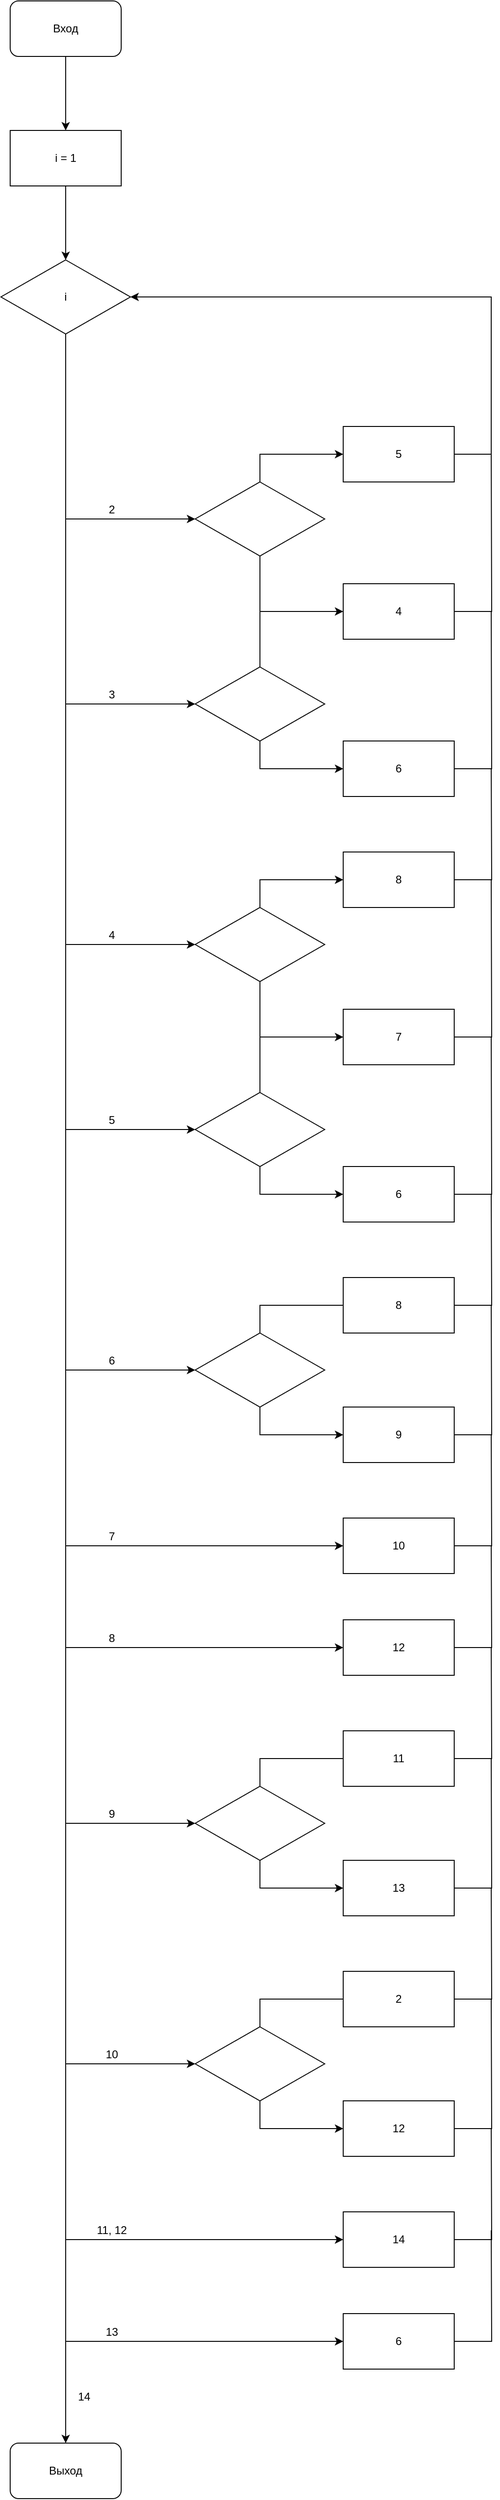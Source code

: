 <mxfile version="12.4.2" type="device" pages="1"><diagram id="IKsdz007_3M3mUyME8Tq" name="Страница 1"><mxGraphModel dx="782" dy="776" grid="1" gridSize="10" guides="1" tooltips="1" connect="1" arrows="1" fold="1" page="0" pageScale="1" pageWidth="827" pageHeight="1169" math="0" shadow="0"><root><mxCell id="0"/><mxCell id="1" parent="0"/><mxCell id="4_eSJeXzZ1_JEW9OCJUI-3" value="" style="edgeStyle=orthogonalEdgeStyle;rounded=0;orthogonalLoop=1;jettySize=auto;html=1;" parent="1" source="4_eSJeXzZ1_JEW9OCJUI-1" edge="1"><mxGeometry relative="1" as="geometry"><mxPoint x="380" y="180" as="targetPoint"/></mxGeometry></mxCell><mxCell id="4_eSJeXzZ1_JEW9OCJUI-1" value="Вход" style="rounded=1;whiteSpace=wrap;html=1;" parent="1" vertex="1"><mxGeometry x="320" y="40" width="120" height="60" as="geometry"/></mxCell><mxCell id="4_eSJeXzZ1_JEW9OCJUI-8" value="" style="edgeStyle=orthogonalEdgeStyle;rounded=0;orthogonalLoop=1;jettySize=auto;html=1;" parent="1" edge="1"><mxGeometry relative="1" as="geometry"><mxPoint x="380" y="240" as="sourcePoint"/><mxPoint x="380" y="320" as="targetPoint"/></mxGeometry></mxCell><mxCell id="NvW-JQJkkbFPQK8zLTPR-2" value="" style="edgeStyle=orthogonalEdgeStyle;rounded=0;orthogonalLoop=1;jettySize=auto;html=1;exitX=0.5;exitY=1;exitDx=0;exitDy=0;" edge="1" parent="1" source="4_eSJeXzZ1_JEW9OCJUI-35"><mxGeometry relative="1" as="geometry"><mxPoint x="380" y="440" as="sourcePoint"/><mxPoint x="520" y="600" as="targetPoint"/><Array as="points"><mxPoint x="380" y="600"/></Array></mxGeometry></mxCell><mxCell id="4_eSJeXzZ1_JEW9OCJUI-35" value="i" style="rhombus;whiteSpace=wrap;html=1;" parent="1" vertex="1"><mxGeometry x="310" y="320" width="140" height="80" as="geometry"/></mxCell><mxCell id="4_eSJeXzZ1_JEW9OCJUI-38" value="i = 1" style="rounded=0;whiteSpace=wrap;html=1;" parent="1" vertex="1"><mxGeometry x="320" y="180" width="120" height="60" as="geometry"/></mxCell><mxCell id="NvW-JQJkkbFPQK8zLTPR-3" value="2" style="text;html=1;strokeColor=none;fillColor=none;align=center;verticalAlign=middle;whiteSpace=wrap;rounded=0;" vertex="1" parent="1"><mxGeometry x="410" y="580" width="40" height="20" as="geometry"/></mxCell><mxCell id="NvW-JQJkkbFPQK8zLTPR-9" value="" style="edgeStyle=orthogonalEdgeStyle;rounded=0;orthogonalLoop=1;jettySize=auto;html=1;entryX=0;entryY=0.5;entryDx=0;entryDy=0;" edge="1" parent="1" source="NvW-JQJkkbFPQK8zLTPR-5" target="NvW-JQJkkbFPQK8zLTPR-10"><mxGeometry relative="1" as="geometry"><mxPoint x="680" y="520" as="targetPoint"/><Array as="points"><mxPoint x="590" y="530"/></Array></mxGeometry></mxCell><mxCell id="NvW-JQJkkbFPQK8zLTPR-13" value="" style="edgeStyle=orthogonalEdgeStyle;rounded=0;orthogonalLoop=1;jettySize=auto;html=1;entryX=0;entryY=0.5;entryDx=0;entryDy=0;" edge="1" parent="1" source="NvW-JQJkkbFPQK8zLTPR-5" target="NvW-JQJkkbFPQK8zLTPR-14"><mxGeometry relative="1" as="geometry"><mxPoint x="590" y="720" as="targetPoint"/><Array as="points"><mxPoint x="590" y="700"/></Array></mxGeometry></mxCell><mxCell id="NvW-JQJkkbFPQK8zLTPR-5" value="" style="rhombus;whiteSpace=wrap;html=1;" vertex="1" parent="1"><mxGeometry x="520" y="560" width="140" height="80" as="geometry"/></mxCell><mxCell id="NvW-JQJkkbFPQK8zLTPR-11" style="edgeStyle=orthogonalEdgeStyle;rounded=0;orthogonalLoop=1;jettySize=auto;html=1;entryX=1;entryY=0.5;entryDx=0;entryDy=0;" edge="1" parent="1" source="NvW-JQJkkbFPQK8zLTPR-10" target="4_eSJeXzZ1_JEW9OCJUI-35"><mxGeometry relative="1" as="geometry"><mxPoint x="740" y="350" as="targetPoint"/><Array as="points"><mxPoint x="840" y="530"/><mxPoint x="840" y="360"/></Array></mxGeometry></mxCell><mxCell id="NvW-JQJkkbFPQK8zLTPR-10" value="5" style="rounded=0;whiteSpace=wrap;html=1;" vertex="1" parent="1"><mxGeometry x="680" y="500" width="120" height="60" as="geometry"/></mxCell><mxCell id="NvW-JQJkkbFPQK8zLTPR-17" style="edgeStyle=orthogonalEdgeStyle;rounded=0;orthogonalLoop=1;jettySize=auto;html=1;endArrow=none;endFill=0;" edge="1" parent="1" source="NvW-JQJkkbFPQK8zLTPR-14"><mxGeometry relative="1" as="geometry"><mxPoint x="840" y="530" as="targetPoint"/></mxGeometry></mxCell><mxCell id="NvW-JQJkkbFPQK8zLTPR-14" value="4" style="rounded=0;whiteSpace=wrap;html=1;" vertex="1" parent="1"><mxGeometry x="680" y="670" width="120" height="60" as="geometry"/></mxCell><mxCell id="NvW-JQJkkbFPQK8zLTPR-18" value="" style="edgeStyle=orthogonalEdgeStyle;rounded=0;orthogonalLoop=1;jettySize=auto;html=1;exitX=0.5;exitY=1;exitDx=0;exitDy=0;" edge="1" parent="1"><mxGeometry relative="1" as="geometry"><mxPoint x="380" y="600" as="sourcePoint"/><mxPoint x="520" y="800" as="targetPoint"/><Array as="points"><mxPoint x="380" y="800"/></Array></mxGeometry></mxCell><mxCell id="NvW-JQJkkbFPQK8zLTPR-21" style="edgeStyle=orthogonalEdgeStyle;rounded=0;orthogonalLoop=1;jettySize=auto;html=1;entryX=0;entryY=0.5;entryDx=0;entryDy=0;endArrow=none;endFill=0;" edge="1" parent="1" source="NvW-JQJkkbFPQK8zLTPR-19" target="NvW-JQJkkbFPQK8zLTPR-14"><mxGeometry relative="1" as="geometry"><Array as="points"><mxPoint x="590" y="700"/></Array></mxGeometry></mxCell><mxCell id="NvW-JQJkkbFPQK8zLTPR-23" style="edgeStyle=orthogonalEdgeStyle;rounded=0;orthogonalLoop=1;jettySize=auto;html=1;entryX=0;entryY=0.5;entryDx=0;entryDy=0;endArrow=classic;endFill=1;" edge="1" parent="1" source="NvW-JQJkkbFPQK8zLTPR-19" target="NvW-JQJkkbFPQK8zLTPR-22"><mxGeometry relative="1" as="geometry"><Array as="points"><mxPoint x="590" y="870"/></Array></mxGeometry></mxCell><mxCell id="NvW-JQJkkbFPQK8zLTPR-19" value="" style="rhombus;whiteSpace=wrap;html=1;" vertex="1" parent="1"><mxGeometry x="520" y="760" width="140" height="80" as="geometry"/></mxCell><mxCell id="NvW-JQJkkbFPQK8zLTPR-20" value="3" style="text;html=1;strokeColor=none;fillColor=none;align=center;verticalAlign=middle;whiteSpace=wrap;rounded=0;" vertex="1" parent="1"><mxGeometry x="410" y="780" width="40" height="20" as="geometry"/></mxCell><mxCell id="NvW-JQJkkbFPQK8zLTPR-24" style="edgeStyle=orthogonalEdgeStyle;rounded=0;orthogonalLoop=1;jettySize=auto;html=1;endArrow=none;endFill=0;" edge="1" parent="1" source="NvW-JQJkkbFPQK8zLTPR-22"><mxGeometry relative="1" as="geometry"><mxPoint x="840" y="700" as="targetPoint"/></mxGeometry></mxCell><mxCell id="NvW-JQJkkbFPQK8zLTPR-22" value="6" style="rounded=0;whiteSpace=wrap;html=1;" vertex="1" parent="1"><mxGeometry x="680" y="840" width="120" height="60" as="geometry"/></mxCell><mxCell id="NvW-JQJkkbFPQK8zLTPR-25" value="" style="edgeStyle=orthogonalEdgeStyle;rounded=0;orthogonalLoop=1;jettySize=auto;html=1;" edge="1" parent="1"><mxGeometry relative="1" as="geometry"><mxPoint x="380" y="800" as="sourcePoint"/><mxPoint x="520" y="1060" as="targetPoint"/><Array as="points"><mxPoint x="380" y="1060"/></Array></mxGeometry></mxCell><mxCell id="NvW-JQJkkbFPQK8zLTPR-26" value="4" style="text;html=1;strokeColor=none;fillColor=none;align=center;verticalAlign=middle;whiteSpace=wrap;rounded=0;" vertex="1" parent="1"><mxGeometry x="410" y="1040" width="40" height="20" as="geometry"/></mxCell><mxCell id="NvW-JQJkkbFPQK8zLTPR-31" style="edgeStyle=orthogonalEdgeStyle;rounded=0;orthogonalLoop=1;jettySize=auto;html=1;entryX=0;entryY=0.5;entryDx=0;entryDy=0;endArrow=classic;endFill=1;" edge="1" parent="1" source="NvW-JQJkkbFPQK8zLTPR-27" target="NvW-JQJkkbFPQK8zLTPR-30"><mxGeometry relative="1" as="geometry"><Array as="points"><mxPoint x="590" y="990"/></Array></mxGeometry></mxCell><mxCell id="NvW-JQJkkbFPQK8zLTPR-27" value="" style="rhombus;whiteSpace=wrap;html=1;" vertex="1" parent="1"><mxGeometry x="520" y="1020" width="140" height="80" as="geometry"/></mxCell><mxCell id="NvW-JQJkkbFPQK8zLTPR-33" style="edgeStyle=orthogonalEdgeStyle;rounded=0;orthogonalLoop=1;jettySize=auto;html=1;endArrow=none;endFill=0;" edge="1" parent="1" source="NvW-JQJkkbFPQK8zLTPR-28"><mxGeometry relative="1" as="geometry"><mxPoint x="840" y="990" as="targetPoint"/></mxGeometry></mxCell><mxCell id="NvW-JQJkkbFPQK8zLTPR-28" value="7" style="rounded=0;whiteSpace=wrap;html=1;" vertex="1" parent="1"><mxGeometry x="680" y="1130" width="120" height="60" as="geometry"/></mxCell><mxCell id="NvW-JQJkkbFPQK8zLTPR-29" style="edgeStyle=orthogonalEdgeStyle;rounded=0;orthogonalLoop=1;jettySize=auto;html=1;entryX=0;entryY=0.5;entryDx=0;entryDy=0;endArrow=classic;endFill=1;" edge="1" source="NvW-JQJkkbFPQK8zLTPR-27" target="NvW-JQJkkbFPQK8zLTPR-28" parent="1"><mxGeometry relative="1" as="geometry"><Array as="points"><mxPoint x="590" y="1160"/></Array></mxGeometry></mxCell><mxCell id="NvW-JQJkkbFPQK8zLTPR-32" style="edgeStyle=orthogonalEdgeStyle;rounded=0;orthogonalLoop=1;jettySize=auto;html=1;endArrow=none;endFill=0;" edge="1" parent="1" source="NvW-JQJkkbFPQK8zLTPR-30"><mxGeometry relative="1" as="geometry"><mxPoint x="840" y="870" as="targetPoint"/></mxGeometry></mxCell><mxCell id="NvW-JQJkkbFPQK8zLTPR-30" value="8" style="rounded=0;whiteSpace=wrap;html=1;" vertex="1" parent="1"><mxGeometry x="680" y="960" width="120" height="60" as="geometry"/></mxCell><mxCell id="NvW-JQJkkbFPQK8zLTPR-34" style="edgeStyle=orthogonalEdgeStyle;rounded=0;orthogonalLoop=1;jettySize=auto;html=1;entryX=0;entryY=0.5;entryDx=0;entryDy=0;endArrow=none;endFill=0;" edge="1" source="NvW-JQJkkbFPQK8zLTPR-36" parent="1"><mxGeometry relative="1" as="geometry"><mxPoint x="680" y="1160" as="targetPoint"/><Array as="points"><mxPoint x="590" y="1160"/></Array></mxGeometry></mxCell><mxCell id="NvW-JQJkkbFPQK8zLTPR-35" style="edgeStyle=orthogonalEdgeStyle;rounded=0;orthogonalLoop=1;jettySize=auto;html=1;entryX=0;entryY=0.5;entryDx=0;entryDy=0;endArrow=classic;endFill=1;" edge="1" source="NvW-JQJkkbFPQK8zLTPR-36" target="NvW-JQJkkbFPQK8zLTPR-39" parent="1"><mxGeometry relative="1" as="geometry"><Array as="points"><mxPoint x="590" y="1330"/></Array></mxGeometry></mxCell><mxCell id="NvW-JQJkkbFPQK8zLTPR-36" value="" style="rhombus;whiteSpace=wrap;html=1;" vertex="1" parent="1"><mxGeometry x="520" y="1220" width="140" height="80" as="geometry"/></mxCell><mxCell id="NvW-JQJkkbFPQK8zLTPR-37" value="5" style="text;html=1;strokeColor=none;fillColor=none;align=center;verticalAlign=middle;whiteSpace=wrap;rounded=0;" vertex="1" parent="1"><mxGeometry x="410" y="1240" width="40" height="20" as="geometry"/></mxCell><mxCell id="NvW-JQJkkbFPQK8zLTPR-38" style="edgeStyle=orthogonalEdgeStyle;rounded=0;orthogonalLoop=1;jettySize=auto;html=1;endArrow=none;endFill=0;" edge="1" source="NvW-JQJkkbFPQK8zLTPR-39" parent="1"><mxGeometry relative="1" as="geometry"><mxPoint x="840" y="1160" as="targetPoint"/></mxGeometry></mxCell><mxCell id="NvW-JQJkkbFPQK8zLTPR-39" value="6" style="rounded=0;whiteSpace=wrap;html=1;" vertex="1" parent="1"><mxGeometry x="680" y="1300" width="120" height="60" as="geometry"/></mxCell><mxCell id="NvW-JQJkkbFPQK8zLTPR-40" value="" style="edgeStyle=orthogonalEdgeStyle;rounded=0;orthogonalLoop=1;jettySize=auto;html=1;exitX=0.5;exitY=1;exitDx=0;exitDy=0;" edge="1" parent="1"><mxGeometry relative="1" as="geometry"><mxPoint x="380" y="1060" as="sourcePoint"/><mxPoint x="520" y="1260" as="targetPoint"/><Array as="points"><mxPoint x="380" y="1260"/></Array></mxGeometry></mxCell><mxCell id="NvW-JQJkkbFPQK8zLTPR-41" value="" style="edgeStyle=orthogonalEdgeStyle;rounded=0;orthogonalLoop=1;jettySize=auto;html=1;" edge="1" parent="1"><mxGeometry relative="1" as="geometry"><mxPoint x="380" y="1260" as="sourcePoint"/><mxPoint x="520" y="1520" as="targetPoint"/><Array as="points"><mxPoint x="380" y="1520"/></Array></mxGeometry></mxCell><mxCell id="NvW-JQJkkbFPQK8zLTPR-47" style="edgeStyle=orthogonalEdgeStyle;rounded=0;orthogonalLoop=1;jettySize=auto;html=1;entryX=0;entryY=0.5;entryDx=0;entryDy=0;endArrow=none;endFill=0;" edge="1" parent="1" source="NvW-JQJkkbFPQK8zLTPR-42" target="NvW-JQJkkbFPQK8zLTPR-46"><mxGeometry relative="1" as="geometry"><Array as="points"><mxPoint x="590" y="1450"/></Array></mxGeometry></mxCell><mxCell id="NvW-JQJkkbFPQK8zLTPR-42" value="" style="rhombus;whiteSpace=wrap;html=1;" vertex="1" parent="1"><mxGeometry x="520" y="1480" width="140" height="80" as="geometry"/></mxCell><mxCell id="NvW-JQJkkbFPQK8zLTPR-43" value="6" style="text;html=1;strokeColor=none;fillColor=none;align=center;verticalAlign=middle;whiteSpace=wrap;rounded=0;" vertex="1" parent="1"><mxGeometry x="410" y="1500" width="40" height="20" as="geometry"/></mxCell><mxCell id="NvW-JQJkkbFPQK8zLTPR-49" style="edgeStyle=orthogonalEdgeStyle;rounded=0;orthogonalLoop=1;jettySize=auto;html=1;endArrow=none;endFill=0;" edge="1" parent="1" source="NvW-JQJkkbFPQK8zLTPR-44"><mxGeometry relative="1" as="geometry"><mxPoint x="840" y="1450" as="targetPoint"/></mxGeometry></mxCell><mxCell id="NvW-JQJkkbFPQK8zLTPR-44" value="9" style="rounded=0;whiteSpace=wrap;html=1;" vertex="1" parent="1"><mxGeometry x="680" y="1560" width="120" height="60" as="geometry"/></mxCell><mxCell id="NvW-JQJkkbFPQK8zLTPR-45" style="edgeStyle=orthogonalEdgeStyle;rounded=0;orthogonalLoop=1;jettySize=auto;html=1;entryX=0;entryY=0.5;entryDx=0;entryDy=0;endArrow=classic;endFill=1;" edge="1" target="NvW-JQJkkbFPQK8zLTPR-44" parent="1"><mxGeometry relative="1" as="geometry"><mxPoint x="590" y="1560" as="sourcePoint"/><Array as="points"><mxPoint x="590" y="1590"/></Array></mxGeometry></mxCell><mxCell id="NvW-JQJkkbFPQK8zLTPR-48" style="edgeStyle=orthogonalEdgeStyle;rounded=0;orthogonalLoop=1;jettySize=auto;html=1;endArrow=none;endFill=0;" edge="1" parent="1" source="NvW-JQJkkbFPQK8zLTPR-46"><mxGeometry relative="1" as="geometry"><mxPoint x="840" y="1330" as="targetPoint"/></mxGeometry></mxCell><mxCell id="NvW-JQJkkbFPQK8zLTPR-46" value="8" style="rounded=0;whiteSpace=wrap;html=1;" vertex="1" parent="1"><mxGeometry x="680" y="1420" width="120" height="60" as="geometry"/></mxCell><mxCell id="NvW-JQJkkbFPQK8zLTPR-50" value="" style="edgeStyle=orthogonalEdgeStyle;rounded=0;orthogonalLoop=1;jettySize=auto;html=1;entryX=0;entryY=0.5;entryDx=0;entryDy=0;" edge="1" parent="1" target="NvW-JQJkkbFPQK8zLTPR-51"><mxGeometry relative="1" as="geometry"><mxPoint x="380" y="1520" as="sourcePoint"/><mxPoint x="520" y="1780" as="targetPoint"/><Array as="points"><mxPoint x="380" y="1710"/></Array></mxGeometry></mxCell><mxCell id="NvW-JQJkkbFPQK8zLTPR-53" style="edgeStyle=orthogonalEdgeStyle;rounded=0;orthogonalLoop=1;jettySize=auto;html=1;endArrow=none;endFill=0;" edge="1" parent="1" source="NvW-JQJkkbFPQK8zLTPR-51"><mxGeometry relative="1" as="geometry"><mxPoint x="840" y="1590" as="targetPoint"/></mxGeometry></mxCell><mxCell id="NvW-JQJkkbFPQK8zLTPR-51" value="10" style="rounded=0;whiteSpace=wrap;html=1;" vertex="1" parent="1"><mxGeometry x="680" y="1680" width="120" height="60" as="geometry"/></mxCell><mxCell id="NvW-JQJkkbFPQK8zLTPR-52" value="7" style="text;html=1;strokeColor=none;fillColor=none;align=center;verticalAlign=middle;whiteSpace=wrap;rounded=0;" vertex="1" parent="1"><mxGeometry x="410" y="1690" width="40" height="20" as="geometry"/></mxCell><mxCell id="NvW-JQJkkbFPQK8zLTPR-54" value="" style="edgeStyle=orthogonalEdgeStyle;rounded=0;orthogonalLoop=1;jettySize=auto;html=1;entryX=0;entryY=0.5;entryDx=0;entryDy=0;" edge="1" parent="1" target="NvW-JQJkkbFPQK8zLTPR-55"><mxGeometry relative="1" as="geometry"><mxPoint x="380" y="1710" as="sourcePoint"/><mxPoint x="680" y="1900" as="targetPoint"/><Array as="points"><mxPoint x="380" y="1820"/></Array></mxGeometry></mxCell><mxCell id="NvW-JQJkkbFPQK8zLTPR-56" style="edgeStyle=orthogonalEdgeStyle;rounded=0;orthogonalLoop=1;jettySize=auto;html=1;endArrow=none;endFill=0;" edge="1" parent="1" source="NvW-JQJkkbFPQK8zLTPR-55"><mxGeometry relative="1" as="geometry"><mxPoint x="840" y="1710" as="targetPoint"/></mxGeometry></mxCell><mxCell id="NvW-JQJkkbFPQK8zLTPR-55" value="12" style="rounded=0;whiteSpace=wrap;html=1;" vertex="1" parent="1"><mxGeometry x="680" y="1790" width="120" height="60" as="geometry"/></mxCell><mxCell id="NvW-JQJkkbFPQK8zLTPR-57" value="8" style="text;html=1;strokeColor=none;fillColor=none;align=center;verticalAlign=middle;whiteSpace=wrap;rounded=0;" vertex="1" parent="1"><mxGeometry x="410" y="1800" width="40" height="20" as="geometry"/></mxCell><mxCell id="NvW-JQJkkbFPQK8zLTPR-58" style="edgeStyle=orthogonalEdgeStyle;rounded=0;orthogonalLoop=1;jettySize=auto;html=1;entryX=0;entryY=0.5;entryDx=0;entryDy=0;endArrow=none;endFill=0;" edge="1" source="NvW-JQJkkbFPQK8zLTPR-59" target="NvW-JQJkkbFPQK8zLTPR-64" parent="1"><mxGeometry relative="1" as="geometry"><Array as="points"><mxPoint x="590" y="1940"/></Array></mxGeometry></mxCell><mxCell id="NvW-JQJkkbFPQK8zLTPR-59" value="" style="rhombus;whiteSpace=wrap;html=1;" vertex="1" parent="1"><mxGeometry x="520" y="1970" width="140" height="80" as="geometry"/></mxCell><mxCell id="NvW-JQJkkbFPQK8zLTPR-60" value="9" style="text;html=1;strokeColor=none;fillColor=none;align=center;verticalAlign=middle;whiteSpace=wrap;rounded=0;" vertex="1" parent="1"><mxGeometry x="410" y="1990" width="40" height="20" as="geometry"/></mxCell><mxCell id="NvW-JQJkkbFPQK8zLTPR-61" style="edgeStyle=orthogonalEdgeStyle;rounded=0;orthogonalLoop=1;jettySize=auto;html=1;endArrow=none;endFill=0;" edge="1" source="NvW-JQJkkbFPQK8zLTPR-62" parent="1"><mxGeometry relative="1" as="geometry"><mxPoint x="840" y="1940" as="targetPoint"/></mxGeometry></mxCell><mxCell id="NvW-JQJkkbFPQK8zLTPR-62" value="13" style="rounded=0;whiteSpace=wrap;html=1;" vertex="1" parent="1"><mxGeometry x="680" y="2050" width="120" height="60" as="geometry"/></mxCell><mxCell id="NvW-JQJkkbFPQK8zLTPR-63" style="edgeStyle=orthogonalEdgeStyle;rounded=0;orthogonalLoop=1;jettySize=auto;html=1;entryX=0;entryY=0.5;entryDx=0;entryDy=0;endArrow=classic;endFill=1;" edge="1" target="NvW-JQJkkbFPQK8zLTPR-62" parent="1"><mxGeometry relative="1" as="geometry"><mxPoint x="590" y="2050" as="sourcePoint"/><Array as="points"><mxPoint x="590" y="2080"/></Array></mxGeometry></mxCell><mxCell id="NvW-JQJkkbFPQK8zLTPR-64" value="11" style="rounded=0;whiteSpace=wrap;html=1;" vertex="1" parent="1"><mxGeometry x="680" y="1910" width="120" height="60" as="geometry"/></mxCell><mxCell id="NvW-JQJkkbFPQK8zLTPR-65" style="edgeStyle=orthogonalEdgeStyle;rounded=0;orthogonalLoop=1;jettySize=auto;html=1;endArrow=none;endFill=0;" edge="1" source="NvW-JQJkkbFPQK8zLTPR-64" parent="1"><mxGeometry relative="1" as="geometry"><mxPoint x="840" y="1820" as="targetPoint"/></mxGeometry></mxCell><mxCell id="NvW-JQJkkbFPQK8zLTPR-66" value="" style="edgeStyle=orthogonalEdgeStyle;rounded=0;orthogonalLoop=1;jettySize=auto;html=1;" edge="1" parent="1"><mxGeometry relative="1" as="geometry"><mxPoint x="380" y="1820" as="sourcePoint"/><mxPoint x="520" y="2010" as="targetPoint"/><Array as="points"><mxPoint x="380" y="2010"/></Array></mxGeometry></mxCell><mxCell id="NvW-JQJkkbFPQK8zLTPR-67" style="edgeStyle=orthogonalEdgeStyle;rounded=0;orthogonalLoop=1;jettySize=auto;html=1;entryX=0;entryY=0.5;entryDx=0;entryDy=0;endArrow=none;endFill=0;" edge="1" source="NvW-JQJkkbFPQK8zLTPR-68" target="NvW-JQJkkbFPQK8zLTPR-73" parent="1"><mxGeometry relative="1" as="geometry"><Array as="points"><mxPoint x="590" y="2200"/></Array></mxGeometry></mxCell><mxCell id="NvW-JQJkkbFPQK8zLTPR-68" value="" style="rhombus;whiteSpace=wrap;html=1;" vertex="1" parent="1"><mxGeometry x="520" y="2230" width="140" height="80" as="geometry"/></mxCell><mxCell id="NvW-JQJkkbFPQK8zLTPR-69" value="10" style="text;html=1;strokeColor=none;fillColor=none;align=center;verticalAlign=middle;whiteSpace=wrap;rounded=0;" vertex="1" parent="1"><mxGeometry x="410" y="2250" width="40" height="20" as="geometry"/></mxCell><mxCell id="NvW-JQJkkbFPQK8zLTPR-70" style="edgeStyle=orthogonalEdgeStyle;rounded=0;orthogonalLoop=1;jettySize=auto;html=1;endArrow=none;endFill=0;" edge="1" source="NvW-JQJkkbFPQK8zLTPR-71" parent="1"><mxGeometry relative="1" as="geometry"><mxPoint x="840" y="2200" as="targetPoint"/></mxGeometry></mxCell><mxCell id="NvW-JQJkkbFPQK8zLTPR-71" value="12" style="rounded=0;whiteSpace=wrap;html=1;" vertex="1" parent="1"><mxGeometry x="680" y="2310" width="120" height="60" as="geometry"/></mxCell><mxCell id="NvW-JQJkkbFPQK8zLTPR-72" style="edgeStyle=orthogonalEdgeStyle;rounded=0;orthogonalLoop=1;jettySize=auto;html=1;entryX=0;entryY=0.5;entryDx=0;entryDy=0;endArrow=classic;endFill=1;" edge="1" target="NvW-JQJkkbFPQK8zLTPR-71" parent="1"><mxGeometry relative="1" as="geometry"><mxPoint x="590" y="2310" as="sourcePoint"/><Array as="points"><mxPoint x="590" y="2340"/></Array></mxGeometry></mxCell><mxCell id="NvW-JQJkkbFPQK8zLTPR-75" style="edgeStyle=orthogonalEdgeStyle;rounded=0;orthogonalLoop=1;jettySize=auto;html=1;endArrow=none;endFill=0;" edge="1" parent="1" source="NvW-JQJkkbFPQK8zLTPR-73"><mxGeometry relative="1" as="geometry"><mxPoint x="840" y="2080" as="targetPoint"/></mxGeometry></mxCell><mxCell id="NvW-JQJkkbFPQK8zLTPR-73" value="2" style="rounded=0;whiteSpace=wrap;html=1;" vertex="1" parent="1"><mxGeometry x="680" y="2170" width="120" height="60" as="geometry"/></mxCell><mxCell id="NvW-JQJkkbFPQK8zLTPR-74" value="" style="edgeStyle=orthogonalEdgeStyle;rounded=0;orthogonalLoop=1;jettySize=auto;html=1;" edge="1" parent="1"><mxGeometry relative="1" as="geometry"><mxPoint x="380" y="2010" as="sourcePoint"/><mxPoint x="520" y="2270" as="targetPoint"/><Array as="points"><mxPoint x="380" y="2270"/></Array></mxGeometry></mxCell><mxCell id="NvW-JQJkkbFPQK8zLTPR-76" value="14" style="rounded=0;whiteSpace=wrap;html=1;" vertex="1" parent="1"><mxGeometry x="680" y="2430" width="120" height="60" as="geometry"/></mxCell><mxCell id="NvW-JQJkkbFPQK8zLTPR-77" value="11, 12" style="text;html=1;strokeColor=none;fillColor=none;align=center;verticalAlign=middle;whiteSpace=wrap;rounded=0;" vertex="1" parent="1"><mxGeometry x="410" y="2440" width="40" height="20" as="geometry"/></mxCell><mxCell id="NvW-JQJkkbFPQK8zLTPR-78" value="" style="edgeStyle=orthogonalEdgeStyle;rounded=0;orthogonalLoop=1;jettySize=auto;html=1;entryX=0;entryY=0.5;entryDx=0;entryDy=0;" edge="1" target="NvW-JQJkkbFPQK8zLTPR-76" parent="1"><mxGeometry relative="1" as="geometry"><mxPoint x="380" y="2270" as="sourcePoint"/><mxPoint x="680" y="2540" as="targetPoint"/><Array as="points"><mxPoint x="380" y="2460"/></Array></mxGeometry></mxCell><mxCell id="NvW-JQJkkbFPQK8zLTPR-79" style="edgeStyle=orthogonalEdgeStyle;rounded=0;orthogonalLoop=1;jettySize=auto;html=1;endArrow=none;endFill=0;" edge="1" source="NvW-JQJkkbFPQK8zLTPR-76" parent="1"><mxGeometry relative="1" as="geometry"><mxPoint x="840" y="2340" as="targetPoint"/></mxGeometry></mxCell><mxCell id="NvW-JQJkkbFPQK8zLTPR-80" value="6" style="rounded=0;whiteSpace=wrap;html=1;" vertex="1" parent="1"><mxGeometry x="680" y="2540" width="120" height="60" as="geometry"/></mxCell><mxCell id="NvW-JQJkkbFPQK8zLTPR-81" value="" style="edgeStyle=orthogonalEdgeStyle;rounded=0;orthogonalLoop=1;jettySize=auto;html=1;entryX=0;entryY=0.5;entryDx=0;entryDy=0;" edge="1" parent="1" target="NvW-JQJkkbFPQK8zLTPR-80"><mxGeometry relative="1" as="geometry"><mxPoint x="380" y="2460" as="sourcePoint"/><mxPoint x="680" y="2650" as="targetPoint"/><Array as="points"><mxPoint x="380" y="2570"/></Array></mxGeometry></mxCell><mxCell id="NvW-JQJkkbFPQK8zLTPR-82" style="edgeStyle=orthogonalEdgeStyle;rounded=0;orthogonalLoop=1;jettySize=auto;html=1;endArrow=none;endFill=0;" edge="1" parent="1" source="NvW-JQJkkbFPQK8zLTPR-80"><mxGeometry relative="1" as="geometry"><mxPoint x="840" y="2450" as="targetPoint"/></mxGeometry></mxCell><mxCell id="NvW-JQJkkbFPQK8zLTPR-83" value="13" style="text;html=1;strokeColor=none;fillColor=none;align=center;verticalAlign=middle;whiteSpace=wrap;rounded=0;" vertex="1" parent="1"><mxGeometry x="410" y="2550" width="40" height="20" as="geometry"/></mxCell><mxCell id="NvW-JQJkkbFPQK8zLTPR-84" value="" style="endArrow=classic;html=1;" edge="1" parent="1"><mxGeometry width="50" height="50" relative="1" as="geometry"><mxPoint x="380" y="2570" as="sourcePoint"/><mxPoint x="380" y="2680" as="targetPoint"/></mxGeometry></mxCell><mxCell id="NvW-JQJkkbFPQK8zLTPR-85" value="14" style="text;html=1;strokeColor=none;fillColor=none;align=center;verticalAlign=middle;whiteSpace=wrap;rounded=0;" vertex="1" parent="1"><mxGeometry x="380" y="2620" width="40" height="20" as="geometry"/></mxCell><mxCell id="NvW-JQJkkbFPQK8zLTPR-86" value="Выход" style="rounded=1;whiteSpace=wrap;html=1;" vertex="1" parent="1"><mxGeometry x="320" y="2680" width="120" height="60" as="geometry"/></mxCell></root></mxGraphModel></diagram></mxfile>